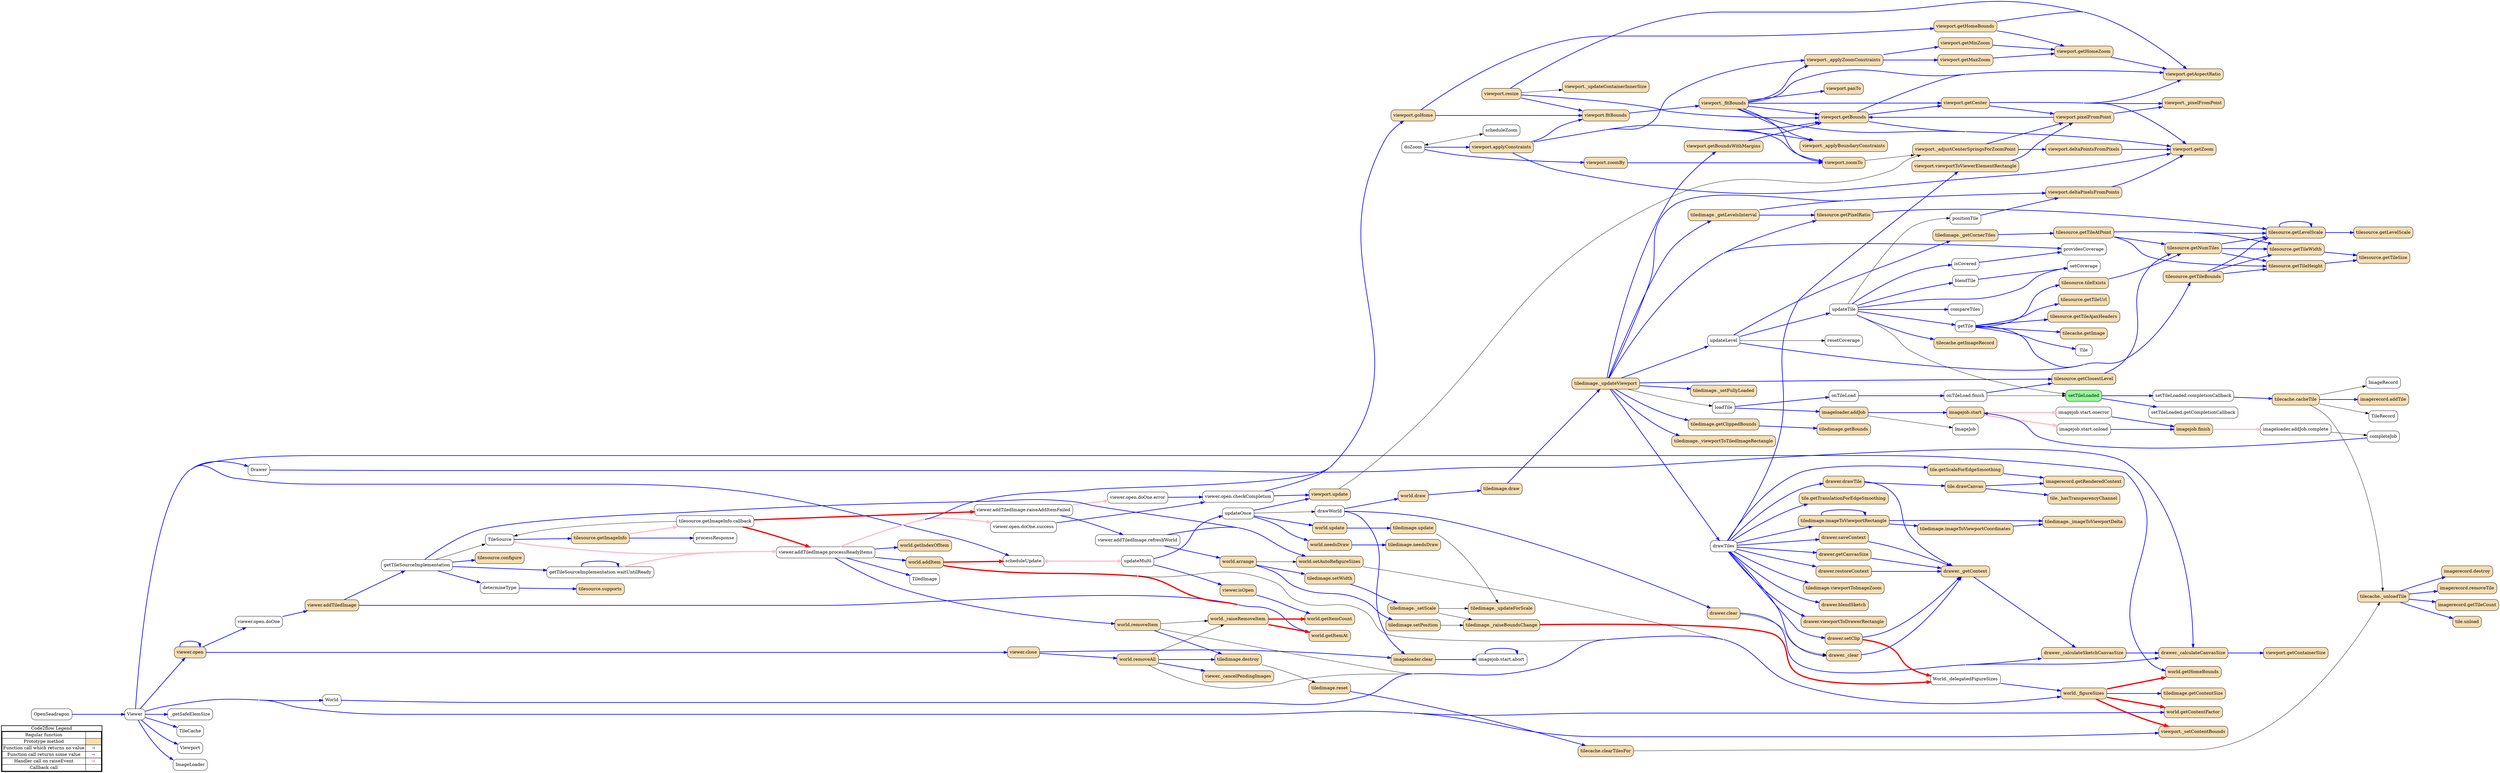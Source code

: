 digraph G {
clusterrank = "global"
ranksep = 1
mclimit = 500
spines = "curved"
rankdir = "LR"
dpi = 55;
concentrate = true;
			subgraph legend{
			rank = min;
			label = "legend";
			Legend [shape=none, margin=0, label = <
				<table cellspacing="0" cellpadding="0" border="1"><tr><td>Code2flow Legend</td></tr><tr><td>
				<table cellspacing="0">
				<tr><td>Regular function</td><td width="50px"></td></tr>
				<tr><td>Prototype method</td><td bgcolor='wheat'></td></tr>
				<tr><td>Function call which returns no value</td><td>&#8594;</td></tr>
				<tr><td>Function call returns some value</td><td><font color='blue'>&#8594;</font></td></tr>
				<tr><td>Handler call on raiseEvent</td><td><font color='red'>&#8594;</font></td></tr>
                <tr><td>Callback call</td><td><font color='pink'>&#8594;</font></td></tr>
				</table></td></tr></table>
				>];}

node2 [splines=ortho shape = "rect" style = "rounded" label = "OpenSeadragon" ];
















node52 [splines=ortho shape = "rect" style = "rounded" label = "TiledImage" ];
node55 [splines=ortho shape = "rect" style = "rounded,filled" fillcolor = "wheat" label = "tiledimage.needsDraw" ];
node57 [splines=ortho shape = "rect" style = "rounded,filled" fillcolor = "wheat" label = "tiledimage._setFullyLoaded" ];
node59 [splines=ortho shape = "rect" style = "rounded,filled" fillcolor = "wheat" label = "tiledimage.reset" ];
node61 [splines=ortho shape = "rect" style = "rounded,filled" fillcolor = "wheat" label = "tiledimage.update" ];
node63 [splines=ortho shape = "rect" style = "rounded,filled" fillcolor = "wheat" label = "tiledimage.draw" ];
node65 [splines=ortho shape = "rect" style = "rounded,filled" fillcolor = "wheat" label = "tiledimage.destroy" ];
node67 [splines=ortho shape = "rect" style = "rounded,filled" fillcolor = "wheat" label = "tiledimage.getBounds" ];
node69 [splines=ortho shape = "rect" style = "rounded,filled" fillcolor = "wheat" label = "tiledimage.getClippedBounds" ];
node71 [splines=ortho shape = "rect" style = "rounded,filled" fillcolor = "wheat" label = "tiledimage.getContentSize" ];
node73 [splines=ortho shape = "rect" style = "rounded,filled" fillcolor = "wheat" label = "tiledimage._imageToViewportDelta" ];
node75 [splines=ortho shape = "rect" style = "rounded,filled" fillcolor = "wheat" label = "tiledimage.imageToViewportCoordinates" ];
node77 [splines=ortho shape = "rect" style = "rounded,filled" fillcolor = "wheat" label = "tiledimage.imageToViewportRectangle" ];
node79 [splines=ortho shape = "rect" style = "rounded,filled" fillcolor = "wheat" label = "tiledimage._viewportToTiledImageRectangle" ];
node81 [splines=ortho shape = "rect" style = "rounded,filled" fillcolor = "wheat" label = "tiledimage.viewportToImageZoom" ];
node83 [splines=ortho shape = "rect" style = "rounded,filled" fillcolor = "wheat" label = "tiledimage.setPosition" ];
node85 [splines=ortho shape = "rect" style = "rounded,filled" fillcolor = "wheat" label = "tiledimage.setWidth" ];
node87 [splines=ortho shape = "rect" style = "rounded,filled" fillcolor = "wheat" label = "tiledimage._setScale" ];
node89 [splines=ortho shape = "rect" style = "rounded,filled" fillcolor = "wheat" label = "tiledimage._updateForScale" ];
node91 [splines=ortho shape = "rect" style = "rounded,filled" fillcolor = "wheat" label = "tiledimage._raiseBoundsChange" ];
node93 [splines=ortho shape = "rect" style = "rounded,filled" fillcolor = "wheat" label = "tiledimage._getLevelsInterval" ];
node96 [splines=ortho shape = "rect" style = "rounded,filled" fillcolor = "wheat" label = "tiledimage._updateViewport" ];
node98 [splines=ortho shape = "rect" style = "rounded,filled" fillcolor = "wheat" label = "tiledimage._getCornerTiles" ];
node100 [splines=ortho shape = "rect" style = "rounded" label = "updateLevel" ];
node102 [splines=ortho shape = "rect" style = "rounded" label = "updateTile" ];
node104 [splines=ortho shape = "rect" style = "rounded" label = "getTile" ];
node106 [splines=ortho shape = "rect" style = "rounded" label = "loadTile" ];
node110 [splines=ortho shape = "rect" style = "rounded" label = "onTileLoad" ];
node109 [splines=ortho shape = "rect" style = "rounded" label = "onTileLoad.finish" ];
node116 [splines=ortho shape = "rect" style = "rounded,filled" fillcolor = "palegreen" label = "setTileLoaded" ];
node113 [splines=ortho shape = "rect" style = "rounded" label = "setTileLoaded.getCompletionCallback" ];
node115 [splines=ortho shape = "rect" style = "rounded" label = "setTileLoaded.completionCallback" ];
node118 [splines=ortho shape = "rect" style = "rounded" label = "positionTile" ];
node120 [splines=ortho shape = "rect" style = "rounded" label = "blendTile" ];
node122 [splines=ortho shape = "rect" style = "rounded" label = "providesCoverage" ];
node124 [splines=ortho shape = "rect" style = "rounded" label = "isCovered" ];
node126 [splines=ortho shape = "rect" style = "rounded" label = "setCoverage" ];
node128 [splines=ortho shape = "rect" style = "rounded" label = "resetCoverage" ];
node130 [splines=ortho shape = "rect" style = "rounded" label = "compareTiles" ];
node132 [splines=ortho shape = "rect" style = "rounded" label = "drawTiles" ];

node143 [splines=ortho shape = "rect" style = "rounded" label = "Viewer" ];
node146 [splines=ortho shape = "rect" style = "rounded,filled" fillcolor = "wheat" label = "viewer.isOpen" ];
node156 [splines=ortho shape = "rect" style = "rounded,filled" fillcolor = "wheat" label = "viewer.open" ];
node149 [splines=ortho shape = "rect" style = "rounded" label = "viewer.open.checkCompletion" ];
node155 [splines=ortho shape = "rect" style = "rounded" label = "viewer.open.doOne" ];
node152 [splines=ortho shape = "rect" style = "rounded" label = "viewer.open.doOne.success" ];
node154 [splines=ortho shape = "rect" style = "rounded" label = "viewer.open.doOne.error" ];
node158 [splines=ortho shape = "rect" style = "rounded,filled" fillcolor = "wheat" label = "viewer.close" ];
node167 [splines=ortho shape = "rect" style = "rounded,filled" fillcolor = "wheat" label = "viewer.addTiledImage" ];
node162 [splines=ortho shape = "rect" style = "rounded" label = "viewer.addTiledImage.raiseAddItemFailed" ];
node164 [splines=ortho shape = "rect" style = "rounded" label = "viewer.addTiledImage.refreshWorld" ];
node166 [splines=ortho shape = "rect" style = "rounded" label = "viewer.addTiledImage.processReadyItems" ];
node169 [splines=ortho shape = "rect" style = "rounded,filled" fillcolor = "wheat" label = "viewer._cancelPendingImages" ];
node171 [splines=ortho shape = "rect" style = "rounded" label = "_getSafeElemSize" ];
node177 [splines=ortho shape = "rect" style = "rounded" label = "getTileSourceImplementation" ];
node174 [splines=ortho shape = "rect" style = "rounded" label = "getTileSourceImplementation.waitUntilReady" ];
node181 [splines=ortho shape = "rect" style = "rounded" label = "scheduleUpdate" ];
node183 [splines=ortho shape = "rect" style = "rounded" label = "updateMulti" ];
node185 [splines=ortho shape = "rect" style = "rounded" label = "updateOnce" ];
node187 [splines=ortho shape = "rect" style = "rounded" label = "drawWorld" ];
node189 [splines=ortho shape = "rect" style = "rounded" label = "scheduleZoom" ];
node191 [splines=ortho shape = "rect" style = "rounded" label = "doZoom" ];

node199 [splines=ortho shape = "rect" style = "rounded" label = "World" ];
node198 [splines=ortho shape = "rect" style = "rounded" label = "World._delegatedFigureSizes" ];
node202 [splines=ortho shape = "rect" style = "rounded,filled" fillcolor = "wheat" label = "world.addItem" ];
node204 [splines=ortho shape = "rect" style = "rounded,filled" fillcolor = "wheat" label = "world.getItemAt" ];
node206 [splines=ortho shape = "rect" style = "rounded,filled" fillcolor = "wheat" label = "world.getIndexOfItem" ];
node208 [splines=ortho shape = "rect" style = "rounded,filled" fillcolor = "wheat" label = "world.getItemCount" ];
node210 [splines=ortho shape = "rect" style = "rounded,filled" fillcolor = "wheat" label = "world.removeItem" ];
node212 [splines=ortho shape = "rect" style = "rounded,filled" fillcolor = "wheat" label = "world.removeAll" ];
node214 [splines=ortho shape = "rect" style = "rounded,filled" fillcolor = "wheat" label = "world.update" ];
node216 [splines=ortho shape = "rect" style = "rounded,filled" fillcolor = "wheat" label = "world.draw" ];
node218 [splines=ortho shape = "rect" style = "rounded,filled" fillcolor = "wheat" label = "world.needsDraw" ];
node220 [splines=ortho shape = "rect" style = "rounded,filled" fillcolor = "wheat" label = "world.getHomeBounds" ];
node222 [splines=ortho shape = "rect" style = "rounded,filled" fillcolor = "wheat" label = "world.getContentFactor" ];
node224 [splines=ortho shape = "rect" style = "rounded,filled" fillcolor = "wheat" label = "world.setAutoRefigureSizes" ];
node226 [splines=ortho shape = "rect" style = "rounded,filled" fillcolor = "wheat" label = "world.arrange" ];
node228 [splines=ortho shape = "rect" style = "rounded,filled" fillcolor = "wheat" label = "world._figureSizes" ];
node230 [splines=ortho shape = "rect" style = "rounded,filled" fillcolor = "wheat" label = "world._raiseRemoveItem" ];













node280 [splines=ortho shape = "rect" style = "rounded" label = "TileCache" ];
node263 [splines=ortho shape = "rect" style = "rounded" label = "TileRecord" ];
node265 [splines=ortho shape = "rect" style = "rounded" label = "ImageRecord" ];
node268 [splines=ortho shape = "rect" style = "rounded,filled" fillcolor = "wheat" label = "imagerecord.destroy" ];
node270 [splines=ortho shape = "rect" style = "rounded,filled" fillcolor = "wheat" label = "tilecache.getImage" ];
node272 [splines=ortho shape = "rect" style = "rounded,filled" fillcolor = "wheat" label = "imagerecord.getRenderedContext" ];
node274 [splines=ortho shape = "rect" style = "rounded,filled" fillcolor = "wheat" label = "imagerecord.addTile" ];
node276 [splines=ortho shape = "rect" style = "rounded,filled" fillcolor = "wheat" label = "imagerecord.removeTile" ];
node278 [splines=ortho shape = "rect" style = "rounded,filled" fillcolor = "wheat" label = "imagerecord.getTileCount" ];
node283 [splines=ortho shape = "rect" style = "rounded,filled" fillcolor = "wheat" label = "tilecache.cacheTile" ];
node285 [splines=ortho shape = "rect" style = "rounded,filled" fillcolor = "wheat" label = "tilecache.clearTilesFor" ];
node287 [splines=ortho shape = "rect" style = "rounded,filled" fillcolor = "wheat" label = "tilecache.getImageRecord" ];
node289 [splines=ortho shape = "rect" style = "rounded,filled" fillcolor = "wheat" label = "tilecache._unloadTile" ];

node295 [splines=ortho shape = "rect" style = "rounded" label = "TileSource" ];
node298 [splines=ortho shape = "rect" style = "rounded,filled" fillcolor = "wheat" label = "tilesource.getTileSize" ];
node300 [splines=ortho shape = "rect" style = "rounded,filled" fillcolor = "wheat" label = "tilesource.getTileWidth" ];
node302 [splines=ortho shape = "rect" style = "rounded,filled" fillcolor = "wheat" label = "tilesource.getTileHeight" ];
node307 [splines=ortho shape = "rect" style = "rounded,filled" fillcolor = "wheat" label = "tilesource.getLevelScale" ];
node306 [splines=ortho shape = "rect" style = "rounded,filled" fillcolor = "wheat" label = "tilesource.getLevelScale" ];
node309 [splines=ortho shape = "rect" style = "rounded,filled" fillcolor = "wheat" label = "tilesource.getNumTiles" ];
node311 [splines=ortho shape = "rect" style = "rounded,filled" fillcolor = "wheat" label = "tilesource.getPixelRatio" ];
node313 [splines=ortho shape = "rect" style = "rounded,filled" fillcolor = "wheat" label = "tilesource.getClosestLevel" ];
node315 [splines=ortho shape = "rect" style = "rounded,filled" fillcolor = "wheat" label = "tilesource.getTileAtPoint" ];
node317 [splines=ortho shape = "rect" style = "rounded,filled" fillcolor = "wheat" label = "tilesource.getTileBounds" ];
node321 [splines=ortho shape = "rect" style = "rounded,filled" fillcolor = "wheat" label = "tilesource.getImageInfo" ];
node320 [splines=ortho shape = "rect" style = "rounded" label = "tilesource.getImageInfo.callback" ];
node323 [splines=ortho shape = "rect" style = "rounded,filled" fillcolor = "wheat" label = "tilesource.supports" ];
node325 [splines=ortho shape = "rect" style = "rounded,filled" fillcolor = "wheat" label = "tilesource.configure" ];
node327 [splines=ortho shape = "rect" style = "rounded,filled" fillcolor = "wheat" label = "tilesource.getTileUrl" ];
node329 [splines=ortho shape = "rect" style = "rounded,filled" fillcolor = "wheat" label = "tilesource.getTileAjaxHeaders" ];
node331 [splines=ortho shape = "rect" style = "rounded,filled" fillcolor = "wheat" label = "tilesource.tileExists" ];
node333 [splines=ortho shape = "rect" style = "rounded" label = "processResponse" ];
node335 [splines=ortho shape = "rect" style = "rounded" label = "determineType" ];









node363 [splines=ortho shape = "rect" style = "rounded" label = "Viewport" ];
node366 [splines=ortho shape = "rect" style = "rounded,filled" fillcolor = "wheat" label = "viewport._setContentBounds" ];
node368 [splines=ortho shape = "rect" style = "rounded,filled" fillcolor = "wheat" label = "viewport.getHomeZoom" ];
node370 [splines=ortho shape = "rect" style = "rounded,filled" fillcolor = "wheat" label = "viewport.getHomeBounds" ];
node372 [splines=ortho shape = "rect" style = "rounded,filled" fillcolor = "wheat" label = "viewport.goHome" ];
node374 [splines=ortho shape = "rect" style = "rounded,filled" fillcolor = "wheat" label = "viewport.getMinZoom" ];
node376 [splines=ortho shape = "rect" style = "rounded,filled" fillcolor = "wheat" label = "viewport.getMaxZoom" ];
node378 [splines=ortho shape = "rect" style = "rounded,filled" fillcolor = "wheat" label = "viewport.getAspectRatio" ];
node380 [splines=ortho shape = "rect" style = "rounded,filled" fillcolor = "wheat" label = "viewport.getContainerSize" ];
node382 [splines=ortho shape = "rect" style = "rounded,filled" fillcolor = "wheat" label = "viewport.getBounds" ];
node384 [splines=ortho shape = "rect" style = "rounded,filled" fillcolor = "wheat" label = "viewport.getBoundsWithMargins" ];
node386 [splines=ortho shape = "rect" style = "rounded,filled" fillcolor = "wheat" label = "viewport.getCenter" ];
node388 [splines=ortho shape = "rect" style = "rounded,filled" fillcolor = "wheat" label = "viewport.getZoom" ];
node390 [splines=ortho shape = "rect" style = "rounded,filled" fillcolor = "wheat" label = "viewport._applyZoomConstraints" ];
node392 [splines=ortho shape = "rect" style = "rounded,filled" fillcolor = "wheat" label = "viewport._applyBoundaryConstraints" ];
node394 [splines=ortho shape = "rect" style = "rounded,filled" fillcolor = "wheat" label = "viewport.applyConstraints" ];
node396 [splines=ortho shape = "rect" style = "rounded,filled" fillcolor = "wheat" label = "viewport._fitBounds" ];
node398 [splines=ortho shape = "rect" style = "rounded,filled" fillcolor = "wheat" label = "viewport.fitBounds" ];
node400 [splines=ortho shape = "rect" style = "rounded,filled" fillcolor = "wheat" label = "viewport.panTo" ];
node402 [splines=ortho shape = "rect" style = "rounded,filled" fillcolor = "wheat" label = "viewport.zoomBy" ];
node404 [splines=ortho shape = "rect" style = "rounded,filled" fillcolor = "wheat" label = "viewport.zoomTo" ];
node406 [splines=ortho shape = "rect" style = "rounded,filled" fillcolor = "wheat" label = "viewport.resize" ];
node408 [splines=ortho shape = "rect" style = "rounded,filled" fillcolor = "wheat" label = "viewport._updateContainerInnerSize" ];
node412 [splines=ortho shape = "rect" style = "rounded,filled" fillcolor = "wheat" label = "viewport.update" ];
node414 [splines=ortho shape = "rect" style = "rounded,filled" fillcolor = "wheat" label = "viewport._adjustCenterSpringsForZoomPoint" ];
node416 [splines=ortho shape = "rect" style = "rounded,filled" fillcolor = "wheat" label = "viewport.deltaPixelsFromPoints" ];
node418 [splines=ortho shape = "rect" style = "rounded,filled" fillcolor = "wheat" label = "viewport.deltaPointsFromPixels" ];
node420 [splines=ortho shape = "rect" style = "rounded,filled" fillcolor = "wheat" label = "viewport.pixelFromPoint" ];
node422 [splines=ortho shape = "rect" style = "rounded,filled" fillcolor = "wheat" label = "viewport._pixelFromPoint" ];
node424 [splines=ortho shape = "rect" style = "rounded,filled" fillcolor = "wheat" label = "viewport.viewportToViewerElementRectangle" ];

node430 [splines=ortho shape = "rect" style = "rounded" label = "Tile" ];
node433 [splines=ortho shape = "rect" style = "rounded,filled" fillcolor = "wheat" label = "tile._hasTransparencyChannel" ];
node435 [splines=ortho shape = "rect" style = "rounded,filled" fillcolor = "wheat" label = "tile.drawCanvas" ];
node437 [splines=ortho shape = "rect" style = "rounded,filled" fillcolor = "wheat" label = "tile.getScaleForEdgeSmoothing" ];
node441 [splines=ortho shape = "rect" style = "rounded,filled" fillcolor = "wheat" label = "tile.getTranslationForEdgeSmoothing" ];
node443 [splines=ortho shape = "rect" style = "rounded,filled" fillcolor = "wheat" label = "tile.unload" ];

node449 [splines=ortho shape = "rect" style = "rounded" label = "Drawer" ];
node452 [splines=ortho shape = "rect" style = "rounded,filled" fillcolor = "wheat" label = "drawer.clear" ];
node454 [splines=ortho shape = "rect" style = "rounded,filled" fillcolor = "wheat" label = "drawer._clear" ];
node456 [splines=ortho shape = "rect" style = "rounded,filled" fillcolor = "wheat" label = "drawer.viewportToDrawerRectangle" ];
node458 [splines=ortho shape = "rect" style = "rounded,filled" fillcolor = "wheat" label = "drawer.drawTile" ];
node460 [splines=ortho shape = "rect" style = "rounded,filled" fillcolor = "wheat" label = "drawer._getContext" ];
node462 [splines=ortho shape = "rect" style = "rounded,filled" fillcolor = "wheat" label = "drawer.saveContext" ];
node464 [splines=ortho shape = "rect" style = "rounded,filled" fillcolor = "wheat" label = "drawer.restoreContext" ];
node466 [splines=ortho shape = "rect" style = "rounded,filled" fillcolor = "wheat" label = "drawer.setClip" ];
node468 [splines=ortho shape = "rect" style = "rounded,filled" fillcolor = "wheat" label = "drawer.blendSketch" ];
node470 [splines=ortho shape = "rect" style = "rounded,filled" fillcolor = "wheat" label = "drawer.getCanvasSize" ];
node472 [splines=ortho shape = "rect" style = "rounded,filled" fillcolor = "wheat" label = "drawer._calculateCanvasSize" ];
node474 [splines=ortho shape = "rect" style = "rounded,filled" fillcolor = "wheat" label = "drawer._calculateSketchCanvasSize" ];






















node540 [splines=ortho shape = "rect" style = "rounded" label = "ImageLoader" ];
node525 [splines=ortho shape = "rect" style = "rounded" label = "ImageJob" ];
node536 [splines=ortho shape = "rect" style = "rounded,filled" fillcolor = "wheat" label = "imagejob.start" ];
node529 [splines=ortho shape = "rect" style = "rounded" label = "imagejob.start.onload" ];
node531 [splines=ortho shape = "rect" style = "rounded" label = "imagejob.start.onerror" ];
node535 [splines=ortho shape = "rect" style = "rounded" label = "imagejob.start.abort" ];
node538 [splines=ortho shape = "rect" style = "rounded,filled" fillcolor = "wheat" label = "imagejob.finish" ];
node546 [splines=ortho shape = "rect" style = "rounded,filled" fillcolor = "wheat" label = "imageloader.addJob" ];
node544 [splines=ortho shape = "rect" style = "rounded" label = "imageloader.addJob.complete" ];
node548 [splines=ortho shape = "rect" style = "rounded,filled" fillcolor = "wheat" label = "imageloader.clear" ];
node550 [splines=ortho shape = "rect" style = "rounded" label = "completeJob" ];

node61 -> node89;
node63 -> node96 [color="blue" penwidth="2"];
node65 -> node59;
node69 -> node67 [color="blue" penwidth="2"];
node75 -> node73 [color="blue" penwidth="2"];
node77 -> node73 [color="blue" penwidth="2"];
node77 -> node75 [color="blue" penwidth="2"];
node83 -> node91;
node85 -> node87 [color="blue" penwidth="2"];
node87 -> node89;
node87 -> node91;
node96 -> node57 [color="blue" penwidth="2"];
node96 -> node69 [color="blue" penwidth="2"];
node96 -> node79 [color="blue" penwidth="2"];
node96 -> node93 [color="blue" penwidth="2"];
node96 -> node100 [color="blue" penwidth="2"];
node96 -> node106;
node96 -> node122 [color="blue" penwidth="2"];
node96 -> node132 [color="blue" penwidth="2"];
node100 -> node102 [color="blue" penwidth="2"];
node100 -> node128;
node102 -> node104 [color="blue" penwidth="2"];
node102 -> node116;
node102 -> node118;
node102 -> node120 [color="blue" penwidth="2"];
node102 -> node124 [color="blue" penwidth="2"];
node102 -> node126 [color="blue" penwidth="2"];
node102 -> node130 [color="blue" penwidth="2"];
node106 -> node110 [color="blue" penwidth="2"];
node109 -> node116;
node120 -> node126 [color="blue" penwidth="2"];
node124 -> node122 [color="blue" penwidth="2"];
node143 -> node171 [color="blue" penwidth="2"];
node143 -> node181 [color="blue" penwidth="2"];
node156 -> node156 [color="blue" penwidth="2"];
node167 -> node177 [color="blue" penwidth="2"];
node177 -> node295;
node183 -> node181 [color="blue" penwidth="2"];
node183 -> node185 [color="blue" penwidth="2"];
node185 -> node187;
node191 -> node189;
node202 -> node228;
node210 -> node228;
node210 -> node230;
node212 -> node228;
node212 -> node230;
node224 -> node228;
node226 -> node224;
node283 -> node263;
node283 -> node265;
node283 -> node289;
node285 -> node289;
node300 -> node298 [color="blue" penwidth="2"];
node302 -> node298 [color="blue" penwidth="2"];
node307 -> node307 [color="blue" penwidth="2"];
node307 -> node306 [color="blue" penwidth="2"];
node309 -> node300 [color="blue" penwidth="2"];
node309 -> node302 [color="blue" penwidth="2"];
node313 -> node309 [color="blue" penwidth="2"];
node315 -> node300 [color="blue" penwidth="2"];
node315 -> node302 [color="blue" penwidth="2"];
node315 -> node309 [color="blue" penwidth="2"];
node317 -> node300 [color="blue" penwidth="2"];
node317 -> node302 [color="blue" penwidth="2"];
node321 -> node333 [color="blue" penwidth="2"];
node320 -> node295;
node331 -> node309 [color="blue" penwidth="2"];

node368 -> node378 [color="blue" penwidth="2"];
node370 -> node368 [color="blue" penwidth="2"];
node370 -> node378 [color="blue" penwidth="2"];
node372 -> node370 [color="blue" penwidth="2"];
node372 -> node398 [color="blue" penwidth="2"];
node374 -> node368 [color="blue" penwidth="2"];
node376 -> node368 [color="blue" penwidth="2"];
node382 -> node378 [color="blue" penwidth="2"];
node382 -> node386 [color="blue" penwidth="2"];
node382 -> node388 [color="blue" penwidth="2"];
node384 -> node382 [color="blue" penwidth="2"];
node386 -> node378 [color="blue" penwidth="2"];
node386 -> node388 [color="blue" penwidth="2"];
node386 -> node420 [color="blue" penwidth="2"];
node386 -> node422 [color="blue" penwidth="2"];
node390 -> node374 [color="blue" penwidth="2"];
node390 -> node376 [color="blue" penwidth="2"];
node394 -> node382 [color="blue" penwidth="2"];
node394 -> node388 [color="blue" penwidth="2"];
node394 -> node390 [color="blue" penwidth="2"];
node394 -> node392 [color="blue" penwidth="2"];
node394 -> node398 [color="blue" penwidth="2"];
node394 -> node404 [color="blue" penwidth="2"];
node396 -> node378 [color="blue" penwidth="2"];
node396 -> node382 [color="blue" penwidth="2"];
node396 -> node386 [color="blue" penwidth="2"];
node396 -> node388 [color="blue" penwidth="2"];
node396 -> node390 [color="blue" penwidth="2"];
node396 -> node392 [color="blue" penwidth="2"];
node396 -> node400 [color="blue" penwidth="2"];
node396 -> node404 [color="blue" penwidth="2"];
node398 -> node396 [color="blue" penwidth="2"];
node402 -> node404 [color="blue" penwidth="2"];
node404 -> node414;
node406 -> node378 [color="blue" penwidth="2"];
node406 -> node382 [color="blue" penwidth="2"];
node406 -> node398 [color="blue" penwidth="2"];
node406 -> node408;
node412 -> node414;
node414 -> node418 [color="blue" penwidth="2"];
node414 -> node420 [color="blue" penwidth="2"];
node416 -> node388 [color="blue" penwidth="2"];
node418 -> node388 [color="blue" penwidth="2"];
node420 -> node382 [color="blue" penwidth="2"];
node420 -> node422 [color="blue" penwidth="2"];
node424 -> node420 [color="blue" penwidth="2"];
node435 -> node433 [color="blue" penwidth="2"];
node452 -> node454;
node452 -> node472 [color="blue" penwidth="2"];
node452 -> node474 [color="blue" penwidth="2"];
node454 -> node460 [color="blue" penwidth="2"];
node458 -> node460 [color="blue" penwidth="2"];
node460 -> node474 [color="blue" penwidth="2"];
node462 -> node460 [color="blue" penwidth="2"];
node464 -> node460 [color="blue" penwidth="2"];
node466 -> node460 [color="blue" penwidth="2"];
node470 -> node460 [color="blue" penwidth="2"];
node474 -> node472 [color="blue" penwidth="2"];









node546 -> node525;
node544 -> node550;
node2 -> node143 [color="blue" penwidth="2"];
node143 -> node540 [color="blue" penwidth="2"];
node143 -> node280 [color="blue" penwidth="2"];
node143 -> node363 [color="blue" penwidth="2"];
node143 -> node449 [color="blue" penwidth="2"];
node143 -> node199 [color="blue" penwidth="2"];
node295 -> node321 [color="blue" penwidth="2"];
node449 -> node472 [color="blue" penwidth="2"];
node143 -> node156 [color="blue" penwidth="2"];
node295 -> node166 [color="pink" penwidth="4"];
node143 -> node366 [color="blue" penwidth="2"];
node143 -> node220 [color="blue" penwidth="2"];
node143 -> node222 [color="blue" penwidth="2"];
node199 -> node228 [color="blue" penwidth="2"];
node458 -> node435 [color="blue" penwidth="2"];
node472 -> node380 [color="blue" penwidth="2"];
node435 -> node272 [color="blue" penwidth="2"];
node437 -> node272 [color="blue" penwidth="2"];
node536 -> node531 [color="pink" penwidth="4"];
node536 -> node529 [color="pink" penwidth="4"];
node531 -> node538 [color="blue" penwidth="2"];
node529 -> node538 [color="blue" penwidth="2"];
node535 -> node535 [color="blue" penwidth="2"];
node538 -> node544 [color="pink" penwidth="4"];
node550 -> node536 [color="blue" penwidth="2"];
node546 -> node536 [color="blue" penwidth="2"];
node548 -> node535 [color="blue" penwidth="2"];
node283 -> node274 [color="blue" penwidth="2"];
node289 -> node268 [color="blue" penwidth="2"];
node289 -> node276 [color="blue" penwidth="2"];
node289 -> node278 [color="blue" penwidth="2"];
node289 -> node443 [color="blue" penwidth="2"];
node104 -> node430 [color="blue" penwidth="2"];
node132 -> node456 [color="blue" penwidth="2"];
node132 -> node464 [color="blue" penwidth="2"];
node132 -> node462 [color="blue" penwidth="2"];
node132 -> node470 [color="blue" penwidth="2"];
node132 -> node468 [color="blue" penwidth="2"];
node132 -> node458 [color="blue" penwidth="2"];
node132 -> node466 [color="blue" penwidth="2"];
node132 -> node454 [color="blue" penwidth="2"];
node106 -> node546 [color="blue" penwidth="2"];
node104 -> node270 [color="blue" penwidth="2"];
node132 -> node441 [color="blue" penwidth="2"];
node132 -> node437 [color="blue" penwidth="2"];
node102 -> node287 [color="blue" penwidth="2"];
node59 -> node285 [color="blue" penwidth="2"];
node115 -> node283 [color="blue" penwidth="2"];
node110 -> node109 [color="blue" penwidth="2"];
node100 -> node98 [color="blue" penwidth="2"];
node96 -> node132 [color="blue" penwidth="2"];
node132 -> node81 [color="blue" penwidth="2"];
node132 -> node77 [color="blue" penwidth="2"];
node116 -> node113 [color="blue" penwidth="2"];
node116 -> node115 [color="blue" penwidth="2"];
node110 -> node109 [color="pink" penwidth="4"];
node104 -> node331 [color="blue" penwidth="2"];
node104 -> node327 [color="blue" penwidth="2"];
node104 -> node317 [color="blue" penwidth="2"];
node100 -> node317 [color="blue" penwidth="2"];
node104 -> node329 [color="blue" penwidth="2"];
node98 -> node315 [color="blue" penwidth="2"];
node109 -> node313 [color="blue" penwidth="2"];
node93 -> node311 [color="blue" penwidth="2"];
node96 -> node313 [color="blue" penwidth="2"];
node96 -> node311 [color="blue" penwidth="2"];
node132 -> node424 [color="blue" penwidth="2"];
node118 -> node416 [color="blue" penwidth="2"];
node93 -> node416 [color="blue" penwidth="2"];
node96 -> node416 [color="blue" penwidth="2"];
node96 -> node384 [color="blue" penwidth="2"];
node466 -> node198 [color="red" penwidth="4"];
node91 -> node198 [color="red" penwidth="4"];
node309 -> node307 [color="blue" penwidth="2"];
node311 -> node307 [color="blue" penwidth="2"];
node315 -> node307 [color="blue" penwidth="2"];
node317 -> node307 [color="blue" penwidth="2"];
node335 -> node323 [color="blue" penwidth="2"];
node321 -> node320 [color="pink" penwidth="4"];
node320 -> node166 [color="red" penwidth="4"];
node320 -> node162 [color="red" penwidth="4"];
node166 -> node52 [color="blue" penwidth="2"];
node177 -> node295 [color="blue" penwidth="2"];
node187 -> node452 [color="blue" penwidth="2"];
node187 -> node548 [color="blue" penwidth="2"];
node158 -> node548 [color="blue" penwidth="2"];
node177 -> node325 [color="blue" penwidth="2"];
node177 -> node335 [color="blue" penwidth="2"];
node156 -> node158 [color="blue" penwidth="2"];
node183 -> node146 [color="blue" penwidth="2"];
node156 -> node155 [color="blue" penwidth="2"];
node155 -> node167 [color="blue" penwidth="2"];
node174 -> node174 [color="blue" penwidth="2"];
node177 -> node174 [color="blue" penwidth="2"];
node152 -> node149 [color="blue" penwidth="2"];
node154 -> node149 [color="blue" penwidth="2"];
node162 -> node164 [color="blue" penwidth="2"];
node189 -> node191 [color="pink" penwidth="4"];
node181 -> node183 [color="pink" penwidth="4"];
node174 -> node166 [color="pink" penwidth="4"];
node166 -> node152 [color="pink" penwidth="4"];
node162 -> node154 [color="pink" penwidth="4"];
node166 -> node372 [color="blue" penwidth="2"];
node149 -> node372 [color="blue" penwidth="2"];
node149 -> node412 [color="blue" penwidth="2"];
node185 -> node412 [color="blue" penwidth="2"];
node191 -> node394 [color="blue" penwidth="2"];
node191 -> node402 [color="blue" penwidth="2"];
node187 -> node216 [color="blue" penwidth="2"];
node185 -> node214 [color="blue" penwidth="2"];
node185 -> node218 [color="blue" penwidth="2"];
node158 -> node212 [color="blue" penwidth="2"];
node146 -> node208 [color="blue" penwidth="2"];
node167 -> node204 [color="blue" penwidth="2"];
node164 -> node226 [color="blue" penwidth="2"];
node164 -> node224 [color="blue" penwidth="2"];
node166 -> node202 [color="blue" penwidth="2"];
node166 -> node210 [color="blue" penwidth="2"];
node166 -> node206 [color="blue" penwidth="2"];
node177 -> node224 [color="blue" penwidth="2"];
node77 -> node77 [color="blue" penwidth="2"];
node216 -> node63 [color="blue" penwidth="2"];
node214 -> node61 [color="blue" penwidth="2"];
node226 -> node85 [color="blue" penwidth="2"];
node226 -> node83 [color="blue" penwidth="2"];
node212 -> node65 [color="blue" penwidth="2"];
node210 -> node65 [color="blue" penwidth="2"];
node218 -> node55 [color="blue" penwidth="2"];
node228 -> node71 [color="blue" penwidth="2"];
node212 -> node169 [color="blue" penwidth="2"];
node202 -> node181 [color="red" penwidth="4"];
node228 -> node366 [color="red" penwidth="4"];
node198 -> node228 [color="blue" penwidth="2"];
node228 -> node220 [color="red" penwidth="4"];
node228 -> node222 [color="red" penwidth="4"];
node230 -> node208 [color="red" penwidth="4"];
node230 -> node204 [color="red" penwidth="4"];
node202 -> node204 [color="red" penwidth="4"];
subgraph clusteropenseadragon0{

label="openseadragon";
style=filled;
color=black;
graph[style=dotted];
};
subgraph clustereventsource31{

label="eventsource";
style=filled;
color=black;
graph[style=dotted];
subgraph clusterprototype36{

label="prototype";
style=filled;
color=black;
graph[style=dotted];
}};
subgraph clustertiledimage49{

label="tiledimage";
style=filled;
color=black;
graph[style=dotted];
subgraph clusterprototype53{
node55 node57 node59 node61 node63 node65 node67 node69 node71 node73 node75 node77 node79 node81 node83 node85 node87 node89 node91 node93 node96 node98 node55 node57 node59 node61 node63 node65 node67 node69 node71 node73 node75 node77 node79 node81 node83 node85 node87 node89 node91 node93 node96 node98 ;
label="prototype";
style=filled;
color=black;
graph[style=dotted];
}subgraph clusteronTileLoad107{
node110 node109 node109 ;
label="onTileLoad";
style=filled;
color=black;
graph[style=dotted];
}subgraph clustersetTileLoaded111{
node116 node113 node115 node113 node115 ;
label="setTileLoaded";
style=filled;
color=black;
graph[style=dotted];
}};
subgraph clusterviewer135{

label="viewer";
style=filled;
color=black;
graph[style=dotted];
subgraph clusterprototype144{
node146 node156 node149 node155 node152 node154 node158 node167 node162 node164 node166 node169 node146 node158 node169 ;
label="prototype";
style=filled;
color=black;
graph[style=dotted];
subgraph clusteropen147{
node156 node149 node155 node152 node154 node149 ;
label="open";
style=filled;
color=black;
graph[style=dotted];
subgraph clusterdoOne150{
node155 node152 node154 node152 node154 ;
label="doOne";
style=filled;
color=black;
graph[style=dotted];
}}subgraph clusteraddTiledImage159{
node167 node162 node164 node166 node162 node164 node166 ;
label="addTiledImage";
style=filled;
color=black;
graph[style=dotted];
}}subgraph clustergetTileSourceImplementation172{
node177 node174 node174 ;
label="getTileSourceImplementation";
style=filled;
color=black;
graph[style=dotted];
}};
subgraph clusterworld194{

label="world";
style=filled;
color=black;
graph[style=dotted];
subgraph clusterWorld196{
node199 node198 node198 ;
label="World";
style=filled;
color=black;
graph[style=dotted];
}subgraph clusterprototype200{
node202 node204 node206 node208 node210 node212 node214 node216 node218 node220 node222 node224 node226 node228 node230 node202 node204 node206 node208 node210 node212 node214 node216 node218 node220 node222 node224 node226 node228 node230 ;
label="prototype";
style=filled;
color=black;
graph[style=dotted];
}};

subgraph clustertilecache260{

label="tilecache";
style=filled;
color=black;
graph[style=dotted];
subgraph clusterprototype266{
node268 node270 node272 node274 node276 node278 node268 node270 node272 node274 node276 node278 ;
label="prototype";
style=filled;
color=black;
graph[style=dotted];
}subgraph clusterprototype281{
node283 node285 node287 node289 node283 node285 node287 node289 ;
label="prototype";
style=filled;
color=black;
graph[style=dotted];
}};
subgraph clustertilesource292{

label="tilesource";
style=filled;
color=black;
graph[style=dotted];
subgraph clusterprototype296{
node298 node300 node302 node307 node306 node309 node311 node313 node315 node317 node321 node320 node323 node325 node327 node329 node331 node298 node300 node302 node309 node311 node313 node315 node317 node323 node325 node327 node329 node331 ;
label="prototype";
style=filled;
color=black;
graph[style=dotted];
subgraph clustergetLevelScale303{
node307 node306 node306 ;
label="getLevelScale";
style=filled;
color=black;
graph[style=dotted];
}subgraph clustergetImageInfo318{
node321 node320 node320 ;
label="getImageInfo";
style=filled;
color=black;
graph[style=dotted];
}}};

subgraph clusterviewport360{

label="viewport";
style=filled;
color=black;
graph[style=dotted];
subgraph clusterprototype364{
node366 node368 node370 node372 node374 node376 node378 node380 node382 node384 node386 node388 node390 node392 node394 node396 node398 node400 node402 node404 node406 node408 node412 node414 node416 node418 node420 node422 node424 node366 node368 node370 node372 node374 node376 node378 node380 node382 node384 node386 node388 node390 node392 node394 node396 node398 node400 node402 node404 node406 node408 node412 node414 node416 node418 node420 node422 node424 ;
label="prototype";
style=filled;
color=black;
graph[style=dotted];
}};
subgraph clustertile427{

label="tile";
style=filled;
color=black;
graph[style=dotted];
subgraph clusterprototype431{
node433 node435 node437 node441 node443 node433 node435 node437 node441 node443 ;
label="prototype";
style=filled;
color=black;
graph[style=dotted];
}};
subgraph clusterdrawer446{

label="drawer";
style=filled;
color=black;
graph[style=dotted];
subgraph clusterprototype450{
node452 node454 node456 node458 node460 node462 node464 node466 node468 node470 node472 node474 node452 node454 node456 node458 node460 node462 node464 node466 node468 node470 node472 node474 ;
label="prototype";
style=filled;
color=black;
graph[style=dotted];
}};

subgraph clusterimageloader522{

label="imageloader";
style=filled;
color=black;
graph[style=dotted];
subgraph clusterprototype526{
node536 node529 node531 node535 node538 node538 ;
label="prototype";
style=filled;
color=black;
graph[style=dotted];
subgraph clusterstart527{
node536 node529 node531 node535 node529 node531 node535 ;
label="start";
style=filled;
color=black;
graph[style=dotted];
}}subgraph clusterprototype541{
node546 node544 node548 node548 ;
label="prototype";
style=filled;
color=black;
graph[style=dotted];
subgraph clusteraddJob542{
node546 node544 node544 ;
label="addJob";
style=filled;
color=black;
graph[style=dotted];
}}};
}

